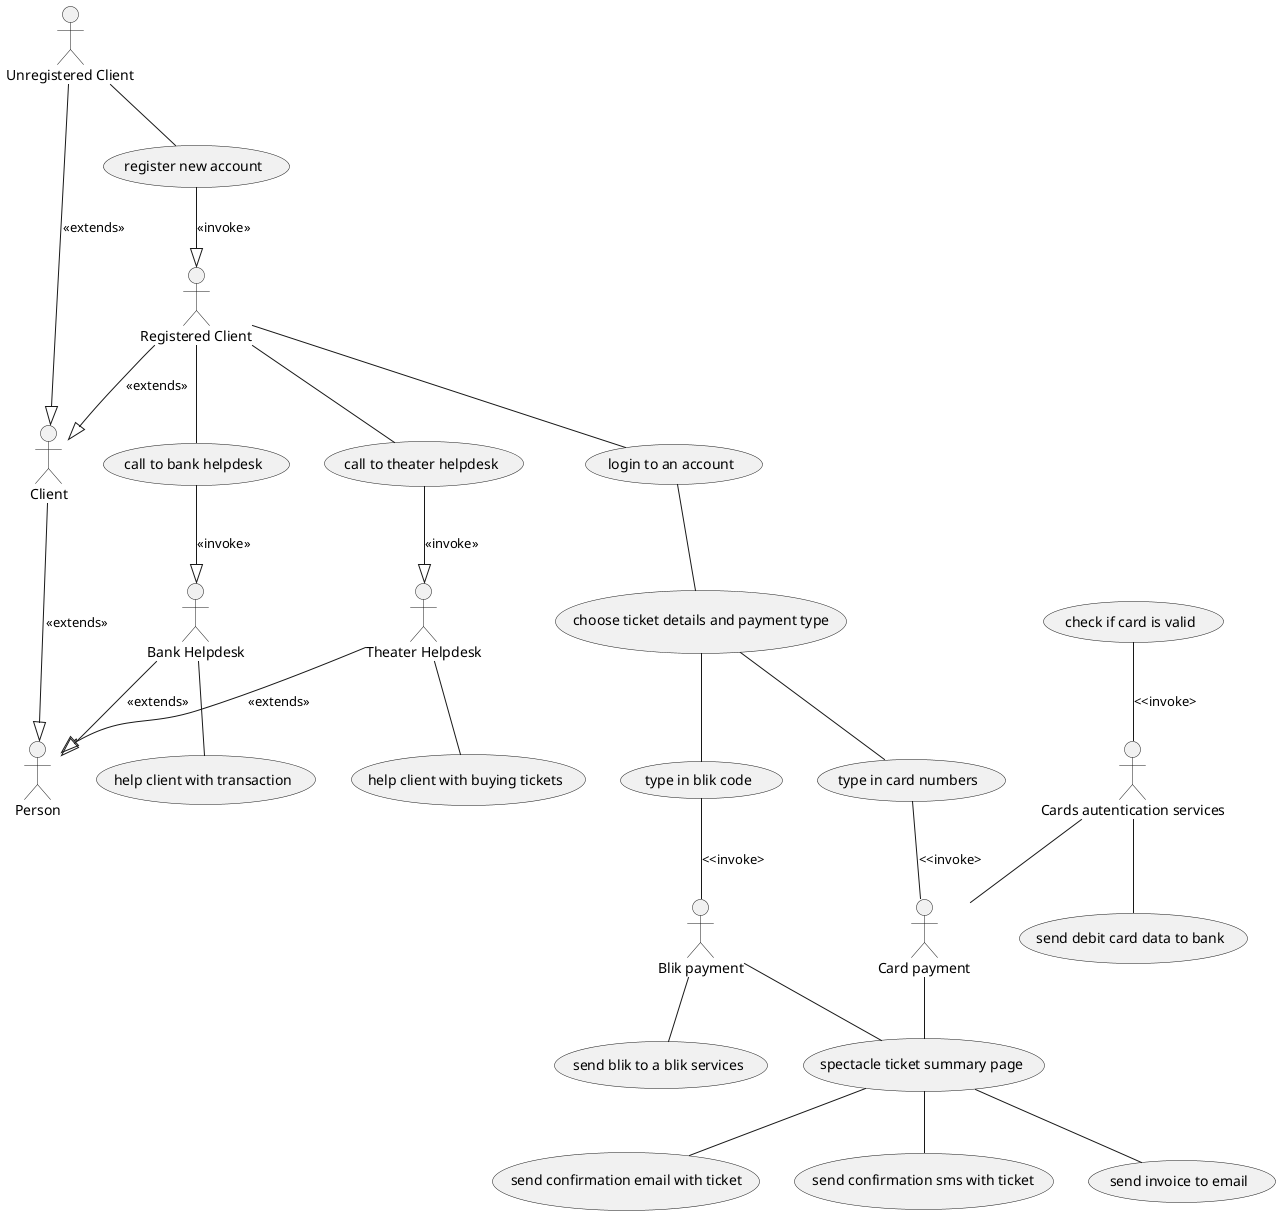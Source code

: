 @startuml usercase 

actor Person
actor Client 
actor "Registered Client"
actor "Unregistered Client"

actor "Theater Helpdesk"
actor "Bank Helpdesk"

actor "Blik payment"
actor "Card payment"
actor "Cards autentication services"

usecase "help client with buying tickets"
usecase "help client with transaction"
usecase "check if card is valid"
usecase "send debit card data to bank"
usecase "send blik to a blik services"
usecase "spectacle ticket summary page"
usecase "send confirmation email with ticket"
usecase "send confirmation sms with ticket"
usecase "send invoice to email"

usecase "register new account"
usecase "call to theater helpdesk"
usecase "call to bank helpdesk"
usecase "login to an account"
usecase "type in blik code"
usecase "type in card numbers"

(Registered Client) --|> Client : <<extends>>
(Unregistered Client) --|> Client : <<extends>>

Client --|> Person : <<extends>>
(Theater Helpdesk) --|> Person : <<extends>>
(Bank Helpdesk) --|> Person : <<extends>>

(register new account) --|> (Registered Client) : <<invoke>>
(Unregistered Client) -- (register new account)
(Registered Client) -- (login to an account)

(Registered Client) -- (call to theater helpdesk)
(call to theater helpdesk) --|> (Theater Helpdesk) : <<invoke>>
(Theater Helpdesk) -- (help client with buying tickets)

(Registered Client) -- (call to bank helpdesk)
(call to bank helpdesk) --|> (Bank Helpdesk) : <<invoke>>
(Bank Helpdesk) -- (help client with transaction)

(login to an account) -- (choose ticket details and payment type)
(choose ticket details and payment type) -- (type in blik code) 
(choose ticket details and payment type) -- (type in card numbers) 
(type in blik code)  -- (Blik payment) : <<invoke>
(type in card numbers) -- (Card payment) : <<invoke>
(Cards autentication services)  -- (Card payment)
(check if card is valid) -- (Cards autentication services) : <<invoke>
(Cards autentication services) -- (send debit card data to bank)
(Blik payment) -- (send blik to a blik services)

(Blik payment) -- (spectacle ticket summary page)
(Card payment) -- (spectacle ticket summary page)

(spectacle ticket summary page) -- (send confirmation email with ticket)
(spectacle ticket summary page) --(send confirmation sms with ticket)
(spectacle ticket summary page) --(send invoice to email)




@enduml

